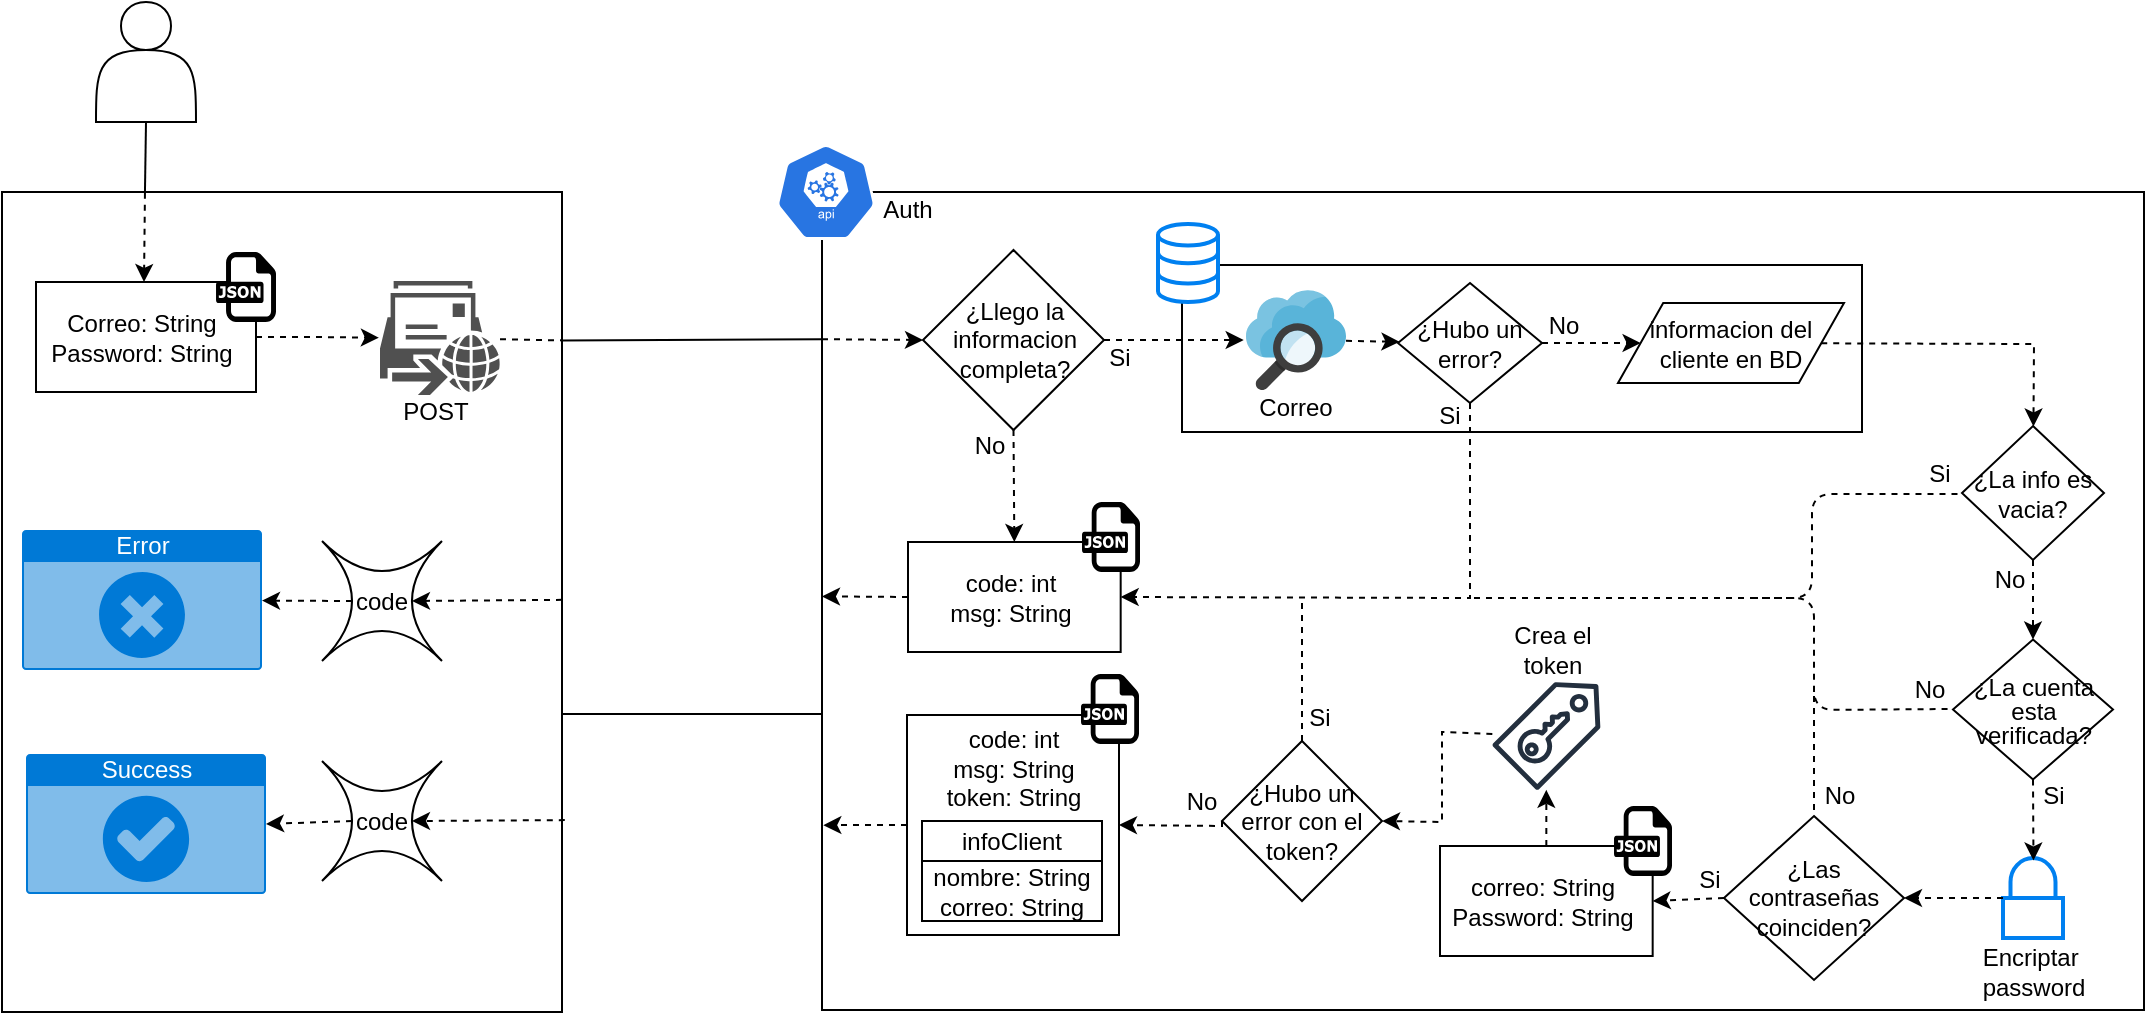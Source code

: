 <mxfile version="13.7.5" type="device"><diagram id="v08nVBfPNKpWcTFuewJ-" name="Page-1"><mxGraphModel dx="866" dy="490" grid="1" gridSize="10" guides="1" tooltips="1" connect="1" arrows="1" fold="1" page="1" pageScale="1" pageWidth="827" pageHeight="1169" math="0" shadow="0"><root><mxCell id="0"/><mxCell id="1" parent="0"/><mxCell id="3gr9wgcRRInW4wcEA4Nb-37" value="" style="rounded=0;whiteSpace=wrap;html=1;" vertex="1" parent="1"><mxGeometry x="420" y="150" width="661" height="409" as="geometry"/></mxCell><mxCell id="3gr9wgcRRInW4wcEA4Nb-43" value="" style="rounded=0;whiteSpace=wrap;html=1;" vertex="1" parent="1"><mxGeometry x="600" y="186.5" width="340" height="83.5" as="geometry"/></mxCell><mxCell id="3gr9wgcRRInW4wcEA4Nb-13" value="" style="rounded=0;whiteSpace=wrap;html=1;" vertex="1" parent="1"><mxGeometry x="10" y="150" width="280" height="410" as="geometry"/></mxCell><mxCell id="3gr9wgcRRInW4wcEA4Nb-1" value="" style="html=1;dashed=0;whitespace=wrap;fillColor=#2875E2;strokeColor=#ffffff;points=[[0.005,0.63,0],[0.1,0.2,0],[0.9,0.2,0],[0.5,0,0],[0.995,0.63,0],[0.72,0.99,0],[0.5,1,0],[0.28,0.99,0]];shape=mxgraph.kubernetes.icon;prIcon=api" vertex="1" parent="1"><mxGeometry x="397" y="126" width="50" height="48" as="geometry"/></mxCell><mxCell id="3gr9wgcRRInW4wcEA4Nb-11" value="" style="group" vertex="1" connectable="0" parent="1"><mxGeometry x="27" y="180" width="120" height="70" as="geometry"/></mxCell><mxCell id="3gr9wgcRRInW4wcEA4Nb-9" value="" style="rounded=0;whiteSpace=wrap;html=1;" vertex="1" parent="3gr9wgcRRInW4wcEA4Nb-11"><mxGeometry y="15" width="110" height="55" as="geometry"/></mxCell><mxCell id="3gr9wgcRRInW4wcEA4Nb-7" value="Correo: String&lt;br&gt;Password: String" style="text;html=1;strokeColor=none;fillColor=none;align=center;verticalAlign=middle;whiteSpace=wrap;rounded=0;" vertex="1" parent="3gr9wgcRRInW4wcEA4Nb-11"><mxGeometry x="3" y="33" width="100" height="20" as="geometry"/></mxCell><mxCell id="3gr9wgcRRInW4wcEA4Nb-10" value="" style="dashed=0;outlineConnect=0;html=1;align=center;labelPosition=center;verticalLabelPosition=bottom;verticalAlign=top;shape=mxgraph.weblogos.json" vertex="1" parent="3gr9wgcRRInW4wcEA4Nb-11"><mxGeometry x="90" width="30" height="35" as="geometry"/></mxCell><mxCell id="3gr9wgcRRInW4wcEA4Nb-14" value="" style="shape=image;html=1;verticalAlign=top;verticalLabelPosition=bottom;labelBackgroundColor=#ffffff;imageAspect=0;aspect=fixed;image=https://cdn4.iconfinder.com/data/icons/technology-83/1000/app_frontend_end_front_front-end_front_end_development-128.png" vertex="1" parent="1"><mxGeometry x="260" y="120" width="58" height="58" as="geometry"/></mxCell><mxCell id="3gr9wgcRRInW4wcEA4Nb-17" style="edgeStyle=orthogonalEdgeStyle;rounded=0;orthogonalLoop=1;jettySize=auto;html=1;exitX=1;exitY=0.5;exitDx=0;exitDy=0;entryX=0.016;entryY=0.498;entryDx=0;entryDy=0;entryPerimeter=0;dashed=1;" edge="1" parent="1" source="3gr9wgcRRInW4wcEA4Nb-9"><mxGeometry relative="1" as="geometry"><mxPoint x="198.44" y="222.864" as="targetPoint"/></mxGeometry></mxCell><mxCell id="3gr9wgcRRInW4wcEA4Nb-20" value="" style="endArrow=none;dashed=1;html=1;entryX=1.001;entryY=0.181;entryDx=0;entryDy=0;entryPerimeter=0;" edge="1" parent="1" source="3gr9wgcRRInW4wcEA4Nb-25" target="3gr9wgcRRInW4wcEA4Nb-13"><mxGeometry width="50" height="50" relative="1" as="geometry"><mxPoint x="260" y="223" as="sourcePoint"/><mxPoint x="360" y="210" as="targetPoint"/></mxGeometry></mxCell><mxCell id="3gr9wgcRRInW4wcEA4Nb-25" value="" style="pointerEvents=1;shadow=0;dashed=0;html=1;strokeColor=none;fillColor=#505050;labelPosition=center;verticalLabelPosition=bottom;verticalAlign=top;outlineConnect=0;align=center;shape=mxgraph.office.communications.remote_move_request;" vertex="1" parent="1"><mxGeometry x="199" y="194.5" width="60" height="57" as="geometry"/></mxCell><mxCell id="3gr9wgcRRInW4wcEA4Nb-26" value="POST" style="text;html=1;strokeColor=none;fillColor=none;align=center;verticalAlign=middle;whiteSpace=wrap;rounded=0;" vertex="1" parent="1"><mxGeometry x="207" y="250" width="40" height="20" as="geometry"/></mxCell><mxCell id="3gr9wgcRRInW4wcEA4Nb-27" value="" style="shape=actor;whiteSpace=wrap;html=1;" vertex="1" parent="1"><mxGeometry x="57" y="55" width="50" height="60" as="geometry"/></mxCell><mxCell id="3gr9wgcRRInW4wcEA4Nb-29" value="" style="endArrow=none;html=1;exitX=0.264;exitY=0;exitDx=0;exitDy=0;exitPerimeter=0;entryX=0.5;entryY=1;entryDx=0;entryDy=0;" edge="1" parent="1" target="3gr9wgcRRInW4wcEA4Nb-27"><mxGeometry width="50" height="50" relative="1" as="geometry"><mxPoint x="81.48" y="150" as="sourcePoint"/><mxPoint x="81" y="110" as="targetPoint"/></mxGeometry></mxCell><mxCell id="3gr9wgcRRInW4wcEA4Nb-31" value="" style="endArrow=classic;html=1;exitX=0.264;exitY=0.001;exitDx=0;exitDy=0;exitPerimeter=0;entryX=0.5;entryY=0;entryDx=0;entryDy=0;dashed=1;" edge="1" parent="1"><mxGeometry width="50" height="50" relative="1" as="geometry"><mxPoint x="81.48" y="150.4" as="sourcePoint"/><mxPoint x="81" y="195" as="targetPoint"/></mxGeometry></mxCell><mxCell id="3gr9wgcRRInW4wcEA4Nb-34" value="" style="endArrow=none;html=1;exitX=1;exitY=0.181;exitDx=0;exitDy=0;entryX=0;entryY=0.18;entryDx=0;entryDy=0;entryPerimeter=0;exitPerimeter=0;" edge="1" parent="1" source="3gr9wgcRRInW4wcEA4Nb-13" target="3gr9wgcRRInW4wcEA4Nb-37"><mxGeometry width="50" height="50" relative="1" as="geometry"><mxPoint x="390" y="280" as="sourcePoint"/><mxPoint x="520.442" y="222.857" as="targetPoint"/></mxGeometry></mxCell><mxCell id="3gr9wgcRRInW4wcEA4Nb-35" value="Auth" style="text;html=1;strokeColor=none;fillColor=none;align=center;verticalAlign=middle;whiteSpace=wrap;rounded=0;" vertex="1" parent="1"><mxGeometry x="443" y="149" width="40" height="20" as="geometry"/></mxCell><mxCell id="3gr9wgcRRInW4wcEA4Nb-36" value="" style="html=1;verticalLabelPosition=bottom;align=center;labelBackgroundColor=#ffffff;verticalAlign=top;strokeWidth=2;strokeColor=#0080F0;shadow=0;dashed=0;shape=mxgraph.ios7.icons.data;" vertex="1" parent="1"><mxGeometry x="588" y="166" width="30" height="39" as="geometry"/></mxCell><mxCell id="3gr9wgcRRInW4wcEA4Nb-44" style="edgeStyle=none;rounded=0;orthogonalLoop=1;jettySize=auto;html=1;exitX=1;exitY=0.5;exitDx=0;exitDy=0;entryX=-0.023;entryY=0.5;entryDx=0;entryDy=0;dashed=1;entryPerimeter=0;" edge="1" parent="1" source="3gr9wgcRRInW4wcEA4Nb-39" target="3gr9wgcRRInW4wcEA4Nb-42"><mxGeometry relative="1" as="geometry"/></mxCell><mxCell id="3gr9wgcRRInW4wcEA4Nb-85" style="edgeStyle=none;rounded=0;orthogonalLoop=1;jettySize=auto;html=1;exitX=0.5;exitY=1;exitDx=0;exitDy=0;entryX=0.5;entryY=0;entryDx=0;entryDy=0;dashed=1;fontSize=12;" edge="1" parent="1" source="3gr9wgcRRInW4wcEA4Nb-39" target="3gr9wgcRRInW4wcEA4Nb-59"><mxGeometry relative="1" as="geometry"/></mxCell><mxCell id="3gr9wgcRRInW4wcEA4Nb-39" value="¿Llego la informacion completa?" style="rhombus;whiteSpace=wrap;html=1;" vertex="1" parent="1"><mxGeometry x="470.5" y="179" width="90.5" height="90" as="geometry"/></mxCell><mxCell id="3gr9wgcRRInW4wcEA4Nb-41" value="" style="endArrow=classic;html=1;entryX=0;entryY=0.5;entryDx=0;entryDy=0;exitX=0;exitY=0.18;exitDx=0;exitDy=0;exitPerimeter=0;dashed=1;" edge="1" parent="1" source="3gr9wgcRRInW4wcEA4Nb-37" target="3gr9wgcRRInW4wcEA4Nb-39"><mxGeometry width="50" height="50" relative="1" as="geometry"><mxPoint x="421" y="260" as="sourcePoint"/><mxPoint x="471" y="210" as="targetPoint"/></mxGeometry></mxCell><mxCell id="3gr9wgcRRInW4wcEA4Nb-47" value="" style="edgeStyle=none;rounded=0;orthogonalLoop=1;jettySize=auto;html=1;dashed=1;" edge="1" parent="1" source="3gr9wgcRRInW4wcEA4Nb-42" target="3gr9wgcRRInW4wcEA4Nb-45"><mxGeometry relative="1" as="geometry"/></mxCell><mxCell id="3gr9wgcRRInW4wcEA4Nb-42" value="" style="aspect=fixed;html=1;points=[];align=center;image;fontSize=12;image=img/lib/mscae/Search.svg;" vertex="1" parent="1"><mxGeometry x="632" y="199" width="50" height="50" as="geometry"/></mxCell><mxCell id="3gr9wgcRRInW4wcEA4Nb-51" value="" style="edgeStyle=none;rounded=0;orthogonalLoop=1;jettySize=auto;html=1;dashed=1;" edge="1" parent="1" source="3gr9wgcRRInW4wcEA4Nb-45" target="3gr9wgcRRInW4wcEA4Nb-50"><mxGeometry relative="1" as="geometry"/></mxCell><mxCell id="3gr9wgcRRInW4wcEA4Nb-86" style="edgeStyle=none;rounded=0;orthogonalLoop=1;jettySize=auto;html=1;exitX=0.5;exitY=1;exitDx=0;exitDy=0;entryX=1;entryY=0.5;entryDx=0;entryDy=0;dashed=1;fontSize=12;" edge="1" parent="1" source="3gr9wgcRRInW4wcEA4Nb-45" target="3gr9wgcRRInW4wcEA4Nb-59"><mxGeometry relative="1" as="geometry"><Array as="points"><mxPoint x="744" y="353"/></Array></mxGeometry></mxCell><mxCell id="3gr9wgcRRInW4wcEA4Nb-45" value="¿Hubo un error?" style="rhombus;whiteSpace=wrap;html=1;" vertex="1" parent="1"><mxGeometry x="708" y="195.5" width="72" height="60" as="geometry"/></mxCell><mxCell id="3gr9wgcRRInW4wcEA4Nb-46" value="Correo" style="text;html=1;strokeColor=none;fillColor=none;align=center;verticalAlign=middle;whiteSpace=wrap;rounded=0;" vertex="1" parent="1"><mxGeometry x="637" y="248" width="40" height="20" as="geometry"/></mxCell><mxCell id="3gr9wgcRRInW4wcEA4Nb-56" value="" style="edgeStyle=none;rounded=0;orthogonalLoop=1;jettySize=auto;html=1;dashed=1;" edge="1" parent="1" source="3gr9wgcRRInW4wcEA4Nb-50" target="3gr9wgcRRInW4wcEA4Nb-55"><mxGeometry relative="1" as="geometry"><Array as="points"><mxPoint x="1026" y="226"/></Array></mxGeometry></mxCell><mxCell id="3gr9wgcRRInW4wcEA4Nb-50" value="informacion del cliente en BD" style="shape=parallelogram;perimeter=parallelogramPerimeter;whiteSpace=wrap;html=1;dashed=0;" vertex="1" parent="1"><mxGeometry x="818" y="205.5" width="113" height="40" as="geometry"/></mxCell><mxCell id="3gr9wgcRRInW4wcEA4Nb-83" value="" style="edgeStyle=none;rounded=0;orthogonalLoop=1;jettySize=auto;html=1;dashed=1;fontSize=12;" edge="1" parent="1" source="3gr9wgcRRInW4wcEA4Nb-55" target="3gr9wgcRRInW4wcEA4Nb-82"><mxGeometry relative="1" as="geometry"/></mxCell><mxCell id="3gr9wgcRRInW4wcEA4Nb-55" value="¿La info es vacia?" style="rhombus;whiteSpace=wrap;html=1;" vertex="1" parent="1"><mxGeometry x="990" y="267" width="71" height="67" as="geometry"/></mxCell><mxCell id="3gr9wgcRRInW4wcEA4Nb-70" value="" style="group" vertex="1" connectable="0" parent="1"><mxGeometry x="504" y="320" width="116" height="200" as="geometry"/></mxCell><mxCell id="3gr9wgcRRInW4wcEA4Nb-76" value="" style="group" vertex="1" connectable="0" parent="3gr9wgcRRInW4wcEA4Nb-70"><mxGeometry x="-41" y="-10" width="116" height="70" as="geometry"/></mxCell><mxCell id="3gr9wgcRRInW4wcEA4Nb-58" value="" style="group" vertex="1" connectable="0" parent="3gr9wgcRRInW4wcEA4Nb-76"><mxGeometry width="116" height="70" as="geometry"/></mxCell><mxCell id="3gr9wgcRRInW4wcEA4Nb-59" value="" style="rounded=0;whiteSpace=wrap;html=1;" vertex="1" parent="3gr9wgcRRInW4wcEA4Nb-58"><mxGeometry y="15" width="106.333" height="55" as="geometry"/></mxCell><mxCell id="3gr9wgcRRInW4wcEA4Nb-60" value="code: int&lt;br&gt;msg: String" style="text;html=1;strokeColor=none;fillColor=none;align=center;verticalAlign=middle;whiteSpace=wrap;rounded=0;" vertex="1" parent="3gr9wgcRRInW4wcEA4Nb-58"><mxGeometry x="2.9" y="33" width="96.667" height="20" as="geometry"/></mxCell><mxCell id="3gr9wgcRRInW4wcEA4Nb-61" value="" style="dashed=0;outlineConnect=0;html=1;align=center;labelPosition=center;verticalLabelPosition=bottom;verticalAlign=top;shape=mxgraph.weblogos.json" vertex="1" parent="3gr9wgcRRInW4wcEA4Nb-58"><mxGeometry x="87" y="-5" width="29" height="35" as="geometry"/></mxCell><mxCell id="3gr9wgcRRInW4wcEA4Nb-116" style="edgeStyle=none;rounded=0;orthogonalLoop=1;jettySize=auto;html=1;exitX=0;exitY=0.5;exitDx=0;exitDy=0;entryX=0.001;entryY=0.774;entryDx=0;entryDy=0;entryPerimeter=0;dashed=1;fontSize=12;" edge="1" parent="1" source="3gr9wgcRRInW4wcEA4Nb-72" target="3gr9wgcRRInW4wcEA4Nb-37"><mxGeometry relative="1" as="geometry"/></mxCell><mxCell id="3gr9wgcRRInW4wcEA4Nb-72" value="code: int&lt;br&gt;msg: String&lt;br&gt;token: String&lt;br&gt;&lt;br&gt;&lt;br&gt;&lt;br&gt;&lt;br&gt;" style="rounded=0;whiteSpace=wrap;html=1;labelBackgroundColor=#ffffff;" vertex="1" parent="1"><mxGeometry x="462.5" y="411.5" width="106" height="110" as="geometry"/></mxCell><mxCell id="3gr9wgcRRInW4wcEA4Nb-77" value="" style="dashed=0;outlineConnect=0;html=1;align=center;labelPosition=center;verticalLabelPosition=bottom;verticalAlign=top;shape=mxgraph.weblogos.json" vertex="1" parent="1"><mxGeometry x="549.5" y="391" width="29" height="35" as="geometry"/></mxCell><mxCell id="3gr9wgcRRInW4wcEA4Nb-78" value="infoClient" style="rounded=0;whiteSpace=wrap;html=1;labelBackgroundColor=none;fontSize=12;align=center;" vertex="1" parent="1"><mxGeometry x="470" y="464.5" width="90" height="20" as="geometry"/></mxCell><mxCell id="3gr9wgcRRInW4wcEA4Nb-79" value="nombre: String&lt;br&gt;correo: String" style="rounded=0;whiteSpace=wrap;html=1;labelBackgroundColor=none;fontSize=12;align=center;" vertex="1" parent="1"><mxGeometry x="470" y="484.5" width="90" height="30" as="geometry"/></mxCell><mxCell id="3gr9wgcRRInW4wcEA4Nb-81" value="" style="group" vertex="1" connectable="0" parent="1"><mxGeometry x="1005.5" y="483" width="40" height="67" as="geometry"/></mxCell><mxCell id="3gr9wgcRRInW4wcEA4Nb-48" value="" style="html=1;verticalLabelPosition=bottom;align=center;labelBackgroundColor=#ffffff;verticalAlign=top;strokeWidth=2;strokeColor=#0080F0;shadow=0;dashed=0;shape=mxgraph.ios7.icons.locked;" vertex="1" parent="3gr9wgcRRInW4wcEA4Nb-81"><mxGeometry x="5" width="30" height="40" as="geometry"/></mxCell><mxCell id="3gr9wgcRRInW4wcEA4Nb-80" value="Encriptar&amp;nbsp;&lt;br&gt;password" style="text;html=1;strokeColor=none;fillColor=none;align=center;verticalAlign=middle;whiteSpace=wrap;rounded=0;labelBackgroundColor=none;fontSize=12;" vertex="1" parent="3gr9wgcRRInW4wcEA4Nb-81"><mxGeometry y="47" width="40" height="20" as="geometry"/></mxCell><mxCell id="3gr9wgcRRInW4wcEA4Nb-82" value="&lt;p style=&quot;line-height: 100%&quot;&gt;¿La cuenta esta verificada?&lt;/p&gt;" style="shape=rhombus;perimeter=rhombusPerimeter;whiteSpace=wrap;html=1;align=center;labelBackgroundColor=none;fontSize=12;" vertex="1" parent="1"><mxGeometry x="985.5" y="373.75" width="80" height="70" as="geometry"/></mxCell><mxCell id="3gr9wgcRRInW4wcEA4Nb-84" value="" style="endArrow=classic;html=1;dashed=1;fontSize=12;exitX=0.5;exitY=1;exitDx=0;exitDy=0;entryX=0.508;entryY=0.031;entryDx=0;entryDy=0;entryPerimeter=0;" edge="1" parent="1" source="3gr9wgcRRInW4wcEA4Nb-82" target="3gr9wgcRRInW4wcEA4Nb-48"><mxGeometry width="50" height="50" relative="1" as="geometry"><mxPoint x="706" y="570" as="sourcePoint"/><mxPoint x="756" y="520" as="targetPoint"/></mxGeometry></mxCell><mxCell id="3gr9wgcRRInW4wcEA4Nb-90" value="" style="endArrow=none;dashed=1;html=1;fontSize=12;entryX=0.75;entryY=1;entryDx=0;entryDy=0;" edge="1" parent="1"><mxGeometry width="50" height="50" relative="1" as="geometry"><mxPoint x="885" y="353" as="sourcePoint"/><mxPoint x="990" y="301" as="targetPoint"/><Array as="points"><mxPoint x="915" y="353"/><mxPoint x="915" y="301"/></Array></mxGeometry></mxCell><mxCell id="3gr9wgcRRInW4wcEA4Nb-92" value="" style="endArrow=none;dashed=1;html=1;fontSize=12;entryX=0.75;entryY=1;entryDx=0;entryDy=0;" edge="1" parent="1"><mxGeometry width="50" height="50" relative="1" as="geometry"><mxPoint x="746" y="353" as="sourcePoint"/><mxPoint x="984" y="408.5" as="targetPoint"/><Array as="points"><mxPoint x="916" y="353"/><mxPoint x="916" y="409"/></Array></mxGeometry></mxCell><mxCell id="3gr9wgcRRInW4wcEA4Nb-106" style="edgeStyle=none;rounded=0;orthogonalLoop=1;jettySize=auto;html=1;exitX=0;exitY=0.5;exitDx=0;exitDy=0;entryX=1;entryY=0.5;entryDx=0;entryDy=0;dashed=1;fontSize=12;" edge="1" parent="1" source="3gr9wgcRRInW4wcEA4Nb-93" target="3gr9wgcRRInW4wcEA4Nb-103"><mxGeometry relative="1" as="geometry"/></mxCell><mxCell id="3gr9wgcRRInW4wcEA4Nb-93" value="¿Las contraseñas coinciden?" style="rhombus;whiteSpace=wrap;html=1;labelBackgroundColor=none;fontSize=12;align=center;" vertex="1" parent="1"><mxGeometry x="871" y="462" width="90" height="82" as="geometry"/></mxCell><mxCell id="3gr9wgcRRInW4wcEA4Nb-94" value="" style="edgeStyle=none;rounded=0;orthogonalLoop=1;jettySize=auto;html=1;dashed=1;fontSize=12;" edge="1" parent="1" source="3gr9wgcRRInW4wcEA4Nb-48" target="3gr9wgcRRInW4wcEA4Nb-93"><mxGeometry relative="1" as="geometry"/></mxCell><mxCell id="3gr9wgcRRInW4wcEA4Nb-96" value="" style="endArrow=none;dashed=1;html=1;fontSize=12;exitX=0.5;exitY=0;exitDx=0;exitDy=0;" edge="1" parent="1"><mxGeometry width="50" height="50" relative="1" as="geometry"><mxPoint x="916" y="459" as="sourcePoint"/><mxPoint x="916" y="400" as="targetPoint"/></mxGeometry></mxCell><mxCell id="3gr9wgcRRInW4wcEA4Nb-101" value="" style="group" vertex="1" connectable="0" parent="1"><mxGeometry x="729" y="462" width="116" height="70" as="geometry"/></mxCell><mxCell id="3gr9wgcRRInW4wcEA4Nb-102" value="" style="group" vertex="1" connectable="0" parent="3gr9wgcRRInW4wcEA4Nb-101"><mxGeometry width="116" height="70" as="geometry"/></mxCell><mxCell id="3gr9wgcRRInW4wcEA4Nb-103" value="" style="rounded=0;whiteSpace=wrap;html=1;" vertex="1" parent="3gr9wgcRRInW4wcEA4Nb-102"><mxGeometry y="15" width="106.333" height="55" as="geometry"/></mxCell><mxCell id="3gr9wgcRRInW4wcEA4Nb-104" value="correo: String&lt;br&gt;Password: String" style="text;html=1;strokeColor=none;fillColor=none;align=center;verticalAlign=middle;whiteSpace=wrap;rounded=0;" vertex="1" parent="3gr9wgcRRInW4wcEA4Nb-102"><mxGeometry x="2.9" y="33" width="96.667" height="20" as="geometry"/></mxCell><mxCell id="3gr9wgcRRInW4wcEA4Nb-105" value="" style="dashed=0;outlineConnect=0;html=1;align=center;labelPosition=center;verticalLabelPosition=bottom;verticalAlign=top;shape=mxgraph.weblogos.json" vertex="1" parent="3gr9wgcRRInW4wcEA4Nb-102"><mxGeometry x="87" y="-5" width="29" height="35" as="geometry"/></mxCell><mxCell id="3gr9wgcRRInW4wcEA4Nb-111" value="" style="edgeStyle=none;rounded=0;orthogonalLoop=1;jettySize=auto;html=1;dashed=1;fontSize=12;entryX=1;entryY=0.5;entryDx=0;entryDy=0;" edge="1" parent="1" source="3gr9wgcRRInW4wcEA4Nb-107" target="3gr9wgcRRInW4wcEA4Nb-110"><mxGeometry relative="1" as="geometry"><Array as="points"><mxPoint x="730" y="420"/><mxPoint x="730" y="465"/></Array></mxGeometry></mxCell><mxCell id="3gr9wgcRRInW4wcEA4Nb-107" value="" style="outlineConnect=0;fontColor=#232F3E;gradientColor=none;fillColor=#232F3E;strokeColor=none;dashed=0;verticalLabelPosition=bottom;verticalAlign=top;align=center;html=1;fontSize=12;fontStyle=0;aspect=fixed;pointerEvents=1;shape=mxgraph.aws4.saml_token;labelBackgroundColor=none;" vertex="1" parent="1"><mxGeometry x="755.17" y="395" width="54" height="54" as="geometry"/></mxCell><mxCell id="3gr9wgcRRInW4wcEA4Nb-108" value="Crea el token" style="text;html=1;strokeColor=none;fillColor=none;align=center;verticalAlign=middle;whiteSpace=wrap;rounded=0;labelBackgroundColor=none;fontSize=12;" vertex="1" parent="1"><mxGeometry x="753.5" y="369" width="63" height="20" as="geometry"/></mxCell><mxCell id="3gr9wgcRRInW4wcEA4Nb-109" style="edgeStyle=none;rounded=0;orthogonalLoop=1;jettySize=auto;html=1;exitX=0.5;exitY=0;exitDx=0;exitDy=0;dashed=1;fontSize=12;" edge="1" parent="1" source="3gr9wgcRRInW4wcEA4Nb-103" target="3gr9wgcRRInW4wcEA4Nb-107"><mxGeometry relative="1" as="geometry"><mxPoint x="782.168" y="455.983" as="targetPoint"/></mxGeometry></mxCell><mxCell id="3gr9wgcRRInW4wcEA4Nb-114" style="edgeStyle=none;rounded=0;orthogonalLoop=1;jettySize=auto;html=1;exitX=0;exitY=0.5;exitDx=0;exitDy=0;dashed=1;fontSize=12;entryX=1;entryY=0.5;entryDx=0;entryDy=0;" edge="1" parent="1" source="3gr9wgcRRInW4wcEA4Nb-110" target="3gr9wgcRRInW4wcEA4Nb-72"><mxGeometry relative="1" as="geometry"><Array as="points"><mxPoint x="620" y="467"/></Array></mxGeometry></mxCell><mxCell id="3gr9wgcRRInW4wcEA4Nb-110" value="¿Hubo un error con el token?" style="rhombus;whiteSpace=wrap;html=1;labelBackgroundColor=none;fontSize=12;align=center;" vertex="1" parent="1"><mxGeometry x="620" y="424.5" width="80" height="80" as="geometry"/></mxCell><mxCell id="3gr9wgcRRInW4wcEA4Nb-113" value="" style="endArrow=none;dashed=1;html=1;fontSize=12;exitX=0.5;exitY=0;exitDx=0;exitDy=0;" edge="1" parent="1" source="3gr9wgcRRInW4wcEA4Nb-110"><mxGeometry width="50" height="50" relative="1" as="geometry"><mxPoint x="660" y="400" as="sourcePoint"/><mxPoint x="660" y="354" as="targetPoint"/></mxGeometry></mxCell><mxCell id="3gr9wgcRRInW4wcEA4Nb-115" style="edgeStyle=none;rounded=0;orthogonalLoop=1;jettySize=auto;html=1;exitX=0;exitY=0.5;exitDx=0;exitDy=0;dashed=1;fontSize=12;" edge="1" parent="1" source="3gr9wgcRRInW4wcEA4Nb-59" target="3gr9wgcRRInW4wcEA4Nb-37"><mxGeometry relative="1" as="geometry"/></mxCell><mxCell id="3gr9wgcRRInW4wcEA4Nb-117" value="" style="endArrow=none;html=1;fontSize=12;entryX=0;entryY=0.638;entryDx=0;entryDy=0;entryPerimeter=0;" edge="1" parent="1" target="3gr9wgcRRInW4wcEA4Nb-37"><mxGeometry width="50" height="50" relative="1" as="geometry"><mxPoint x="290" y="411" as="sourcePoint"/><mxPoint x="670" y="290" as="targetPoint"/></mxGeometry></mxCell><mxCell id="3gr9wgcRRInW4wcEA4Nb-118" value="Si" style="text;html=1;strokeColor=none;fillColor=none;align=center;verticalAlign=middle;whiteSpace=wrap;rounded=0;labelBackgroundColor=none;fontSize=12;" vertex="1" parent="1"><mxGeometry x="649" y="402.5" width="40" height="20" as="geometry"/></mxCell><mxCell id="3gr9wgcRRInW4wcEA4Nb-119" value="Si" style="text;html=1;strokeColor=none;fillColor=none;align=center;verticalAlign=middle;whiteSpace=wrap;rounded=0;labelBackgroundColor=none;fontSize=12;" vertex="1" parent="1"><mxGeometry x="844" y="484" width="40" height="20" as="geometry"/></mxCell><mxCell id="3gr9wgcRRInW4wcEA4Nb-120" value="Si" style="text;html=1;strokeColor=none;fillColor=none;align=center;verticalAlign=middle;whiteSpace=wrap;rounded=0;labelBackgroundColor=none;fontSize=12;" vertex="1" parent="1"><mxGeometry x="1016" y="442" width="40" height="20" as="geometry"/></mxCell><mxCell id="3gr9wgcRRInW4wcEA4Nb-121" value="Si" style="text;html=1;strokeColor=none;fillColor=none;align=center;verticalAlign=middle;whiteSpace=wrap;rounded=0;labelBackgroundColor=none;fontSize=12;" vertex="1" parent="1"><mxGeometry x="959" y="281" width="40" height="20" as="geometry"/></mxCell><mxCell id="3gr9wgcRRInW4wcEA4Nb-122" value="Si" style="text;html=1;strokeColor=none;fillColor=none;align=center;verticalAlign=middle;whiteSpace=wrap;rounded=0;labelBackgroundColor=none;fontSize=12;" vertex="1" parent="1"><mxGeometry x="713.5" y="251.5" width="40" height="20" as="geometry"/></mxCell><mxCell id="3gr9wgcRRInW4wcEA4Nb-123" value="Si" style="text;html=1;strokeColor=none;fillColor=none;align=center;verticalAlign=middle;whiteSpace=wrap;rounded=0;labelBackgroundColor=none;fontSize=12;" vertex="1" parent="1"><mxGeometry x="548.5" y="223.25" width="40" height="20" as="geometry"/></mxCell><mxCell id="3gr9wgcRRInW4wcEA4Nb-125" value="No" style="text;html=1;strokeColor=none;fillColor=none;align=center;verticalAlign=middle;whiteSpace=wrap;rounded=0;labelBackgroundColor=none;fontSize=12;" vertex="1" parent="1"><mxGeometry x="589.5" y="444.5" width="40" height="20" as="geometry"/></mxCell><mxCell id="3gr9wgcRRInW4wcEA4Nb-128" value="No" style="text;html=1;strokeColor=none;fillColor=none;align=center;verticalAlign=middle;whiteSpace=wrap;rounded=0;labelBackgroundColor=none;fontSize=12;" vertex="1" parent="1"><mxGeometry x="954" y="388.5" width="40" height="20" as="geometry"/></mxCell><mxCell id="3gr9wgcRRInW4wcEA4Nb-129" value="No" style="text;html=1;strokeColor=none;fillColor=none;align=center;verticalAlign=middle;whiteSpace=wrap;rounded=0;labelBackgroundColor=none;fontSize=12;" vertex="1" parent="1"><mxGeometry x="994" y="334" width="40" height="20" as="geometry"/></mxCell><mxCell id="3gr9wgcRRInW4wcEA4Nb-130" value="No" style="text;html=1;strokeColor=none;fillColor=none;align=center;verticalAlign=middle;whiteSpace=wrap;rounded=0;labelBackgroundColor=none;fontSize=12;" vertex="1" parent="1"><mxGeometry x="771" y="206.5" width="40" height="20" as="geometry"/></mxCell><mxCell id="3gr9wgcRRInW4wcEA4Nb-131" value="No" style="text;html=1;strokeColor=none;fillColor=none;align=center;verticalAlign=middle;whiteSpace=wrap;rounded=0;labelBackgroundColor=none;fontSize=12;" vertex="1" parent="1"><mxGeometry x="484" y="267" width="40" height="20" as="geometry"/></mxCell><mxCell id="3gr9wgcRRInW4wcEA4Nb-132" value="No" style="text;html=1;strokeColor=none;fillColor=none;align=center;verticalAlign=middle;whiteSpace=wrap;rounded=0;labelBackgroundColor=none;fontSize=12;" vertex="1" parent="1"><mxGeometry x="909" y="442" width="40" height="20" as="geometry"/></mxCell><mxCell id="3gr9wgcRRInW4wcEA4Nb-139" style="edgeStyle=none;rounded=0;orthogonalLoop=1;jettySize=auto;html=1;exitX=0.25;exitY=0.5;exitDx=0;exitDy=0;exitPerimeter=0;dashed=1;fontSize=12;" edge="1" parent="1" source="3gr9wgcRRInW4wcEA4Nb-133" target="3gr9wgcRRInW4wcEA4Nb-136"><mxGeometry relative="1" as="geometry"/></mxCell><mxCell id="3gr9wgcRRInW4wcEA4Nb-133" value="code" style="shape=switch;whiteSpace=wrap;html=1;labelBackgroundColor=none;fontSize=12;align=center;" vertex="1" parent="1"><mxGeometry x="170" y="324.5" width="60" height="60" as="geometry"/></mxCell><mxCell id="3gr9wgcRRInW4wcEA4Nb-140" style="edgeStyle=none;rounded=0;orthogonalLoop=1;jettySize=auto;html=1;exitX=0.25;exitY=0.5;exitDx=0;exitDy=0;exitPerimeter=0;entryX=1;entryY=0.5;entryDx=0;entryDy=0;entryPerimeter=0;dashed=1;fontSize=12;" edge="1" parent="1" source="3gr9wgcRRInW4wcEA4Nb-134" target="3gr9wgcRRInW4wcEA4Nb-135"><mxGeometry relative="1" as="geometry"/></mxCell><mxCell id="3gr9wgcRRInW4wcEA4Nb-134" value="code" style="shape=switch;whiteSpace=wrap;html=1;labelBackgroundColor=none;fontSize=12;align=center;" vertex="1" parent="1"><mxGeometry x="170" y="434.5" width="60" height="60" as="geometry"/></mxCell><mxCell id="3gr9wgcRRInW4wcEA4Nb-135" value="Success" style="html=1;strokeColor=none;fillColor=#0079D6;labelPosition=center;verticalLabelPosition=middle;verticalAlign=top;align=center;fontSize=12;outlineConnect=0;spacingTop=-6;fontColor=#FFFFFF;shape=mxgraph.sitemap.success;labelBackgroundColor=none;" vertex="1" parent="1"><mxGeometry x="22" y="431" width="120" height="70" as="geometry"/></mxCell><mxCell id="3gr9wgcRRInW4wcEA4Nb-136" value="Error" style="html=1;strokeColor=none;fillColor=#0079D6;labelPosition=center;verticalLabelPosition=middle;verticalAlign=top;align=center;fontSize=12;outlineConnect=0;spacingTop=-6;fontColor=#FFFFFF;shape=mxgraph.sitemap.error;labelBackgroundColor=none;" vertex="1" parent="1"><mxGeometry x="20" y="319" width="120" height="70" as="geometry"/></mxCell><mxCell id="3gr9wgcRRInW4wcEA4Nb-137" value="" style="endArrow=classic;html=1;fontSize=12;dashed=1;entryX=0.75;entryY=0.5;entryDx=0;entryDy=0;entryPerimeter=0;" edge="1" parent="1" source="3gr9wgcRRInW4wcEA4Nb-13" target="3gr9wgcRRInW4wcEA4Nb-133"><mxGeometry width="50" height="50" relative="1" as="geometry"><mxPoint x="260" y="410" as="sourcePoint"/><mxPoint x="310" y="360" as="targetPoint"/></mxGeometry></mxCell><mxCell id="3gr9wgcRRInW4wcEA4Nb-138" value="" style="endArrow=classic;html=1;dashed=1;fontSize=12;entryX=0.75;entryY=0.5;entryDx=0;entryDy=0;entryPerimeter=0;exitX=1.005;exitY=0.766;exitDx=0;exitDy=0;exitPerimeter=0;" edge="1" parent="1" source="3gr9wgcRRInW4wcEA4Nb-13" target="3gr9wgcRRInW4wcEA4Nb-134"><mxGeometry width="50" height="50" relative="1" as="geometry"><mxPoint x="260" y="410" as="sourcePoint"/><mxPoint x="310" y="360" as="targetPoint"/></mxGeometry></mxCell></root></mxGraphModel></diagram></mxfile>